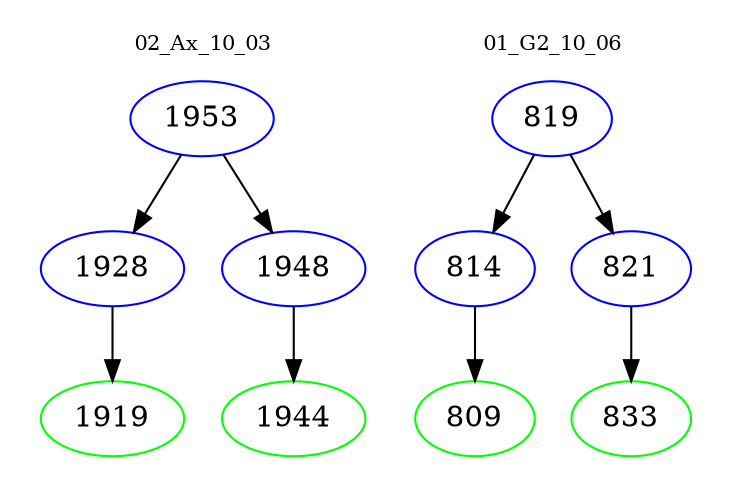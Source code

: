 digraph{
subgraph cluster_0 {
color = white
label = "02_Ax_10_03";
fontsize=10;
T0_1953 [label="1953", color="blue"]
T0_1953 -> T0_1928 [color="black"]
T0_1928 [label="1928", color="blue"]
T0_1928 -> T0_1919 [color="black"]
T0_1919 [label="1919", color="green"]
T0_1953 -> T0_1948 [color="black"]
T0_1948 [label="1948", color="blue"]
T0_1948 -> T0_1944 [color="black"]
T0_1944 [label="1944", color="green"]
}
subgraph cluster_1 {
color = white
label = "01_G2_10_06";
fontsize=10;
T1_819 [label="819", color="blue"]
T1_819 -> T1_814 [color="black"]
T1_814 [label="814", color="blue"]
T1_814 -> T1_809 [color="black"]
T1_809 [label="809", color="green"]
T1_819 -> T1_821 [color="black"]
T1_821 [label="821", color="blue"]
T1_821 -> T1_833 [color="black"]
T1_833 [label="833", color="green"]
}
}

